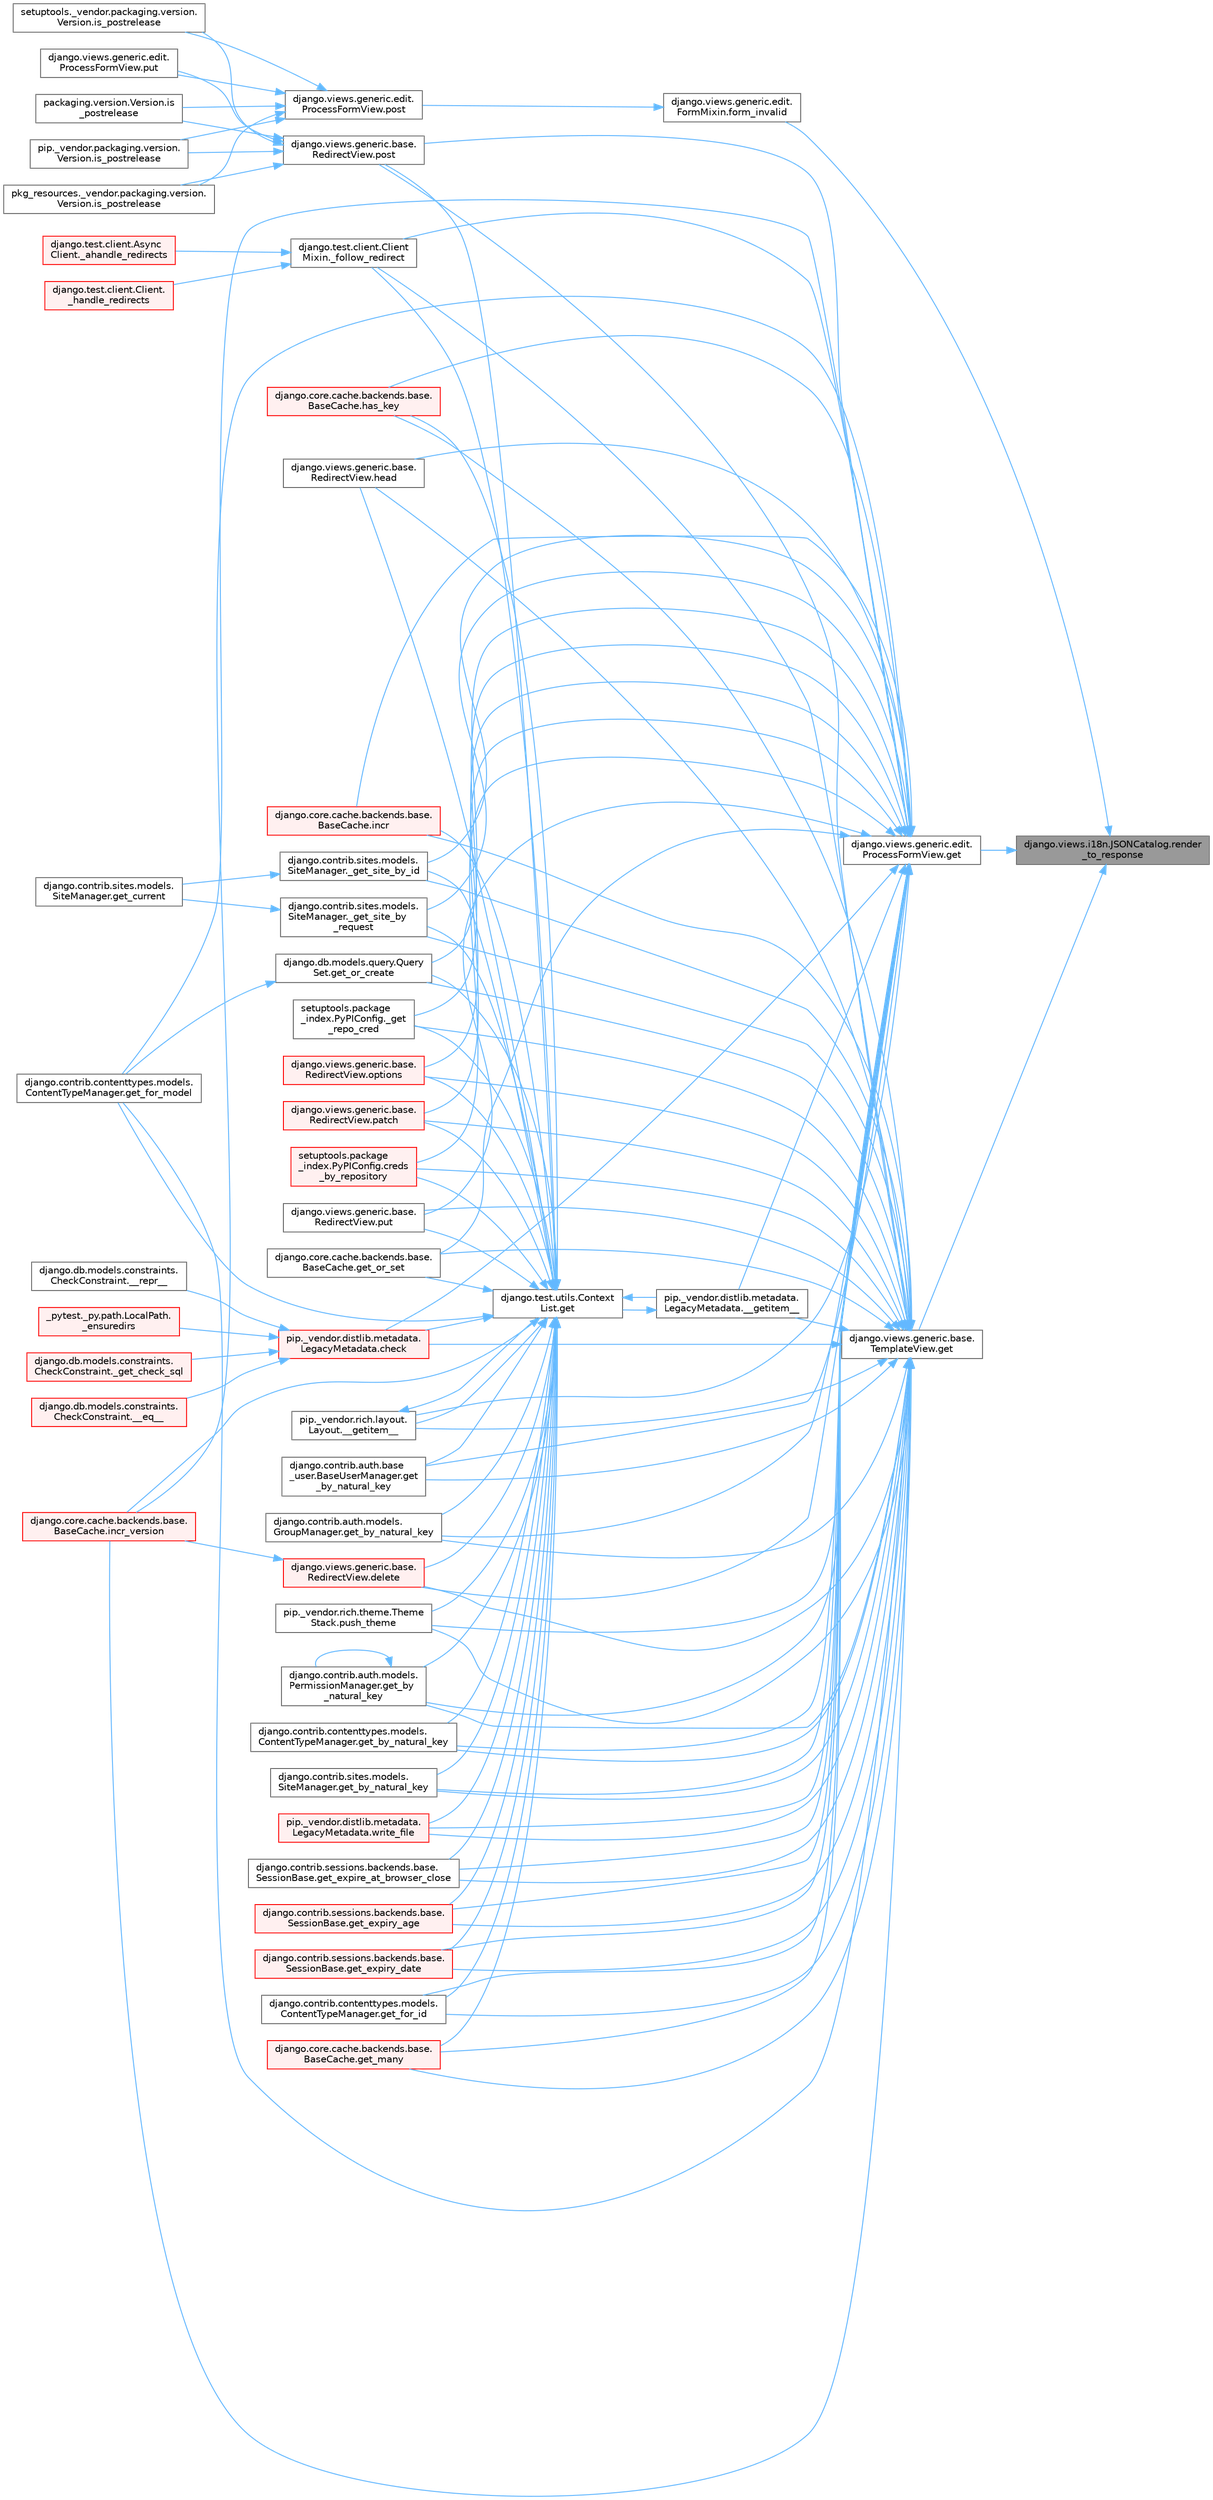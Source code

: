 digraph "django.views.i18n.JSONCatalog.render_to_response"
{
 // LATEX_PDF_SIZE
  bgcolor="transparent";
  edge [fontname=Helvetica,fontsize=10,labelfontname=Helvetica,labelfontsize=10];
  node [fontname=Helvetica,fontsize=10,shape=box,height=0.2,width=0.4];
  rankdir="RL";
  Node1 [id="Node000001",label="django.views.i18n.JSONCatalog.render\l_to_response",height=0.2,width=0.4,color="gray40", fillcolor="grey60", style="filled", fontcolor="black",tooltip=" "];
  Node1 -> Node2 [id="edge1_Node000001_Node000002",dir="back",color="steelblue1",style="solid",tooltip=" "];
  Node2 [id="Node000002",label="django.views.generic.edit.\lFormMixin.form_invalid",height=0.2,width=0.4,color="grey40", fillcolor="white", style="filled",URL="$classdjango_1_1views_1_1generic_1_1edit_1_1_form_mixin.html#a3a9a5e20aa7819a6749c1ab36efb4936",tooltip=" "];
  Node2 -> Node3 [id="edge2_Node000002_Node000003",dir="back",color="steelblue1",style="solid",tooltip=" "];
  Node3 [id="Node000003",label="django.views.generic.edit.\lProcessFormView.post",height=0.2,width=0.4,color="grey40", fillcolor="white", style="filled",URL="$classdjango_1_1views_1_1generic_1_1edit_1_1_process_form_view.html#a6cf9ff8c9dd22e940a921672ddd1fa0e",tooltip=" "];
  Node3 -> Node4 [id="edge3_Node000003_Node000004",dir="back",color="steelblue1",style="solid",tooltip=" "];
  Node4 [id="Node000004",label="packaging.version.Version.is\l_postrelease",height=0.2,width=0.4,color="grey40", fillcolor="white", style="filled",URL="$classpackaging_1_1version_1_1_version.html#adfb53ca0004e704963c79aafdd5ac254",tooltip=" "];
  Node3 -> Node5 [id="edge4_Node000003_Node000005",dir="back",color="steelblue1",style="solid",tooltip=" "];
  Node5 [id="Node000005",label="pip._vendor.packaging.version.\lVersion.is_postrelease",height=0.2,width=0.4,color="grey40", fillcolor="white", style="filled",URL="$classpip_1_1__vendor_1_1packaging_1_1version_1_1_version.html#a13ff52f4a2a330c24d84da8669cba0f3",tooltip=" "];
  Node3 -> Node6 [id="edge5_Node000003_Node000006",dir="back",color="steelblue1",style="solid",tooltip=" "];
  Node6 [id="Node000006",label="pkg_resources._vendor.packaging.version.\lVersion.is_postrelease",height=0.2,width=0.4,color="grey40", fillcolor="white", style="filled",URL="$classpkg__resources_1_1__vendor_1_1packaging_1_1version_1_1_version.html#a3e7f7c2c0c5a5401fd6b3dc67beb8d1d",tooltip=" "];
  Node3 -> Node7 [id="edge6_Node000003_Node000007",dir="back",color="steelblue1",style="solid",tooltip=" "];
  Node7 [id="Node000007",label="setuptools._vendor.packaging.version.\lVersion.is_postrelease",height=0.2,width=0.4,color="grey40", fillcolor="white", style="filled",URL="$classsetuptools_1_1__vendor_1_1packaging_1_1version_1_1_version.html#a5647516e2057e8ec08c323424ddaab70",tooltip=" "];
  Node3 -> Node8 [id="edge7_Node000003_Node000008",dir="back",color="steelblue1",style="solid",tooltip=" "];
  Node8 [id="Node000008",label="django.views.generic.edit.\lProcessFormView.put",height=0.2,width=0.4,color="grey40", fillcolor="white", style="filled",URL="$classdjango_1_1views_1_1generic_1_1edit_1_1_process_form_view.html#aca9b521620af475d8ce7abc52d04694d",tooltip=" "];
  Node1 -> Node9 [id="edge8_Node000001_Node000009",dir="back",color="steelblue1",style="solid",tooltip=" "];
  Node9 [id="Node000009",label="django.views.generic.base.\lTemplateView.get",height=0.2,width=0.4,color="grey40", fillcolor="white", style="filled",URL="$classdjango_1_1views_1_1generic_1_1base_1_1_template_view.html#a12232ec7fd058af76ce8c7af132ef915",tooltip=" "];
  Node9 -> Node10 [id="edge9_Node000009_Node000010",dir="back",color="steelblue1",style="solid",tooltip=" "];
  Node10 [id="Node000010",label="pip._vendor.distlib.metadata.\lLegacyMetadata.__getitem__",height=0.2,width=0.4,color="grey40", fillcolor="white", style="filled",URL="$classpip_1_1__vendor_1_1distlib_1_1metadata_1_1_legacy_metadata.html#a4bbfa90e12a85ff919edb328c979731c",tooltip=" "];
  Node10 -> Node11 [id="edge10_Node000010_Node000011",dir="back",color="steelblue1",style="solid",tooltip=" "];
  Node11 [id="Node000011",label="django.test.utils.Context\lList.get",height=0.2,width=0.4,color="grey40", fillcolor="white", style="filled",URL="$classdjango_1_1test_1_1utils_1_1_context_list.html#a1797663a8ac92f44dcb9ad281a896842",tooltip=" "];
  Node11 -> Node10 [id="edge11_Node000011_Node000010",dir="back",color="steelblue1",style="solid",tooltip=" "];
  Node11 -> Node12 [id="edge12_Node000011_Node000012",dir="back",color="steelblue1",style="solid",tooltip=" "];
  Node12 [id="Node000012",label="pip._vendor.rich.layout.\lLayout.__getitem__",height=0.2,width=0.4,color="grey40", fillcolor="white", style="filled",URL="$classpip_1_1__vendor_1_1rich_1_1layout_1_1_layout.html#add0ab2d771b738c1d8f491d5fc922238",tooltip=" "];
  Node12 -> Node11 [id="edge13_Node000012_Node000011",dir="back",color="steelblue1",style="solid",tooltip=" "];
  Node11 -> Node13 [id="edge14_Node000011_Node000013",dir="back",color="steelblue1",style="solid",tooltip=" "];
  Node13 [id="Node000013",label="django.test.client.Client\lMixin._follow_redirect",height=0.2,width=0.4,color="grey40", fillcolor="white", style="filled",URL="$classdjango_1_1test_1_1client_1_1_client_mixin.html#a8ef9c674c0e06268a84a19666287c660",tooltip=" "];
  Node13 -> Node14 [id="edge15_Node000013_Node000014",dir="back",color="steelblue1",style="solid",tooltip=" "];
  Node14 [id="Node000014",label="django.test.client.Async\lClient._ahandle_redirects",height=0.2,width=0.4,color="red", fillcolor="#FFF0F0", style="filled",URL="$classdjango_1_1test_1_1client_1_1_async_client.html#a8740fe0dc39e7fe74e515be78449ee76",tooltip=" "];
  Node13 -> Node3170 [id="edge16_Node000013_Node003170",dir="back",color="steelblue1",style="solid",tooltip=" "];
  Node3170 [id="Node003170",label="django.test.client.Client.\l_handle_redirects",height=0.2,width=0.4,color="red", fillcolor="#FFF0F0", style="filled",URL="$classdjango_1_1test_1_1client_1_1_client.html#a234b328f33c374ad181aa49c6515d469",tooltip=" "];
  Node11 -> Node1787 [id="edge17_Node000011_Node001787",dir="back",color="steelblue1",style="solid",tooltip=" "];
  Node1787 [id="Node001787",label="setuptools.package\l_index.PyPIConfig._get\l_repo_cred",height=0.2,width=0.4,color="grey40", fillcolor="white", style="filled",URL="$classsetuptools_1_1package__index_1_1_py_p_i_config.html#ae131b3373b6208486cc5f156eaa7265a",tooltip=" "];
  Node11 -> Node1788 [id="edge18_Node000011_Node001788",dir="back",color="steelblue1",style="solid",tooltip=" "];
  Node1788 [id="Node001788",label="django.contrib.sites.models.\lSiteManager._get_site_by_id",height=0.2,width=0.4,color="grey40", fillcolor="white", style="filled",URL="$classdjango_1_1contrib_1_1sites_1_1models_1_1_site_manager.html#aa2caa86610079c1d43d51ecd4eeffdfd",tooltip=" "];
  Node1788 -> Node1789 [id="edge19_Node001788_Node001789",dir="back",color="steelblue1",style="solid",tooltip=" "];
  Node1789 [id="Node001789",label="django.contrib.sites.models.\lSiteManager.get_current",height=0.2,width=0.4,color="grey40", fillcolor="white", style="filled",URL="$classdjango_1_1contrib_1_1sites_1_1models_1_1_site_manager.html#ac155c05735cdabcfa6cbe4ee00482659",tooltip=" "];
  Node11 -> Node1790 [id="edge20_Node000011_Node001790",dir="back",color="steelblue1",style="solid",tooltip=" "];
  Node1790 [id="Node001790",label="django.contrib.sites.models.\lSiteManager._get_site_by\l_request",height=0.2,width=0.4,color="grey40", fillcolor="white", style="filled",URL="$classdjango_1_1contrib_1_1sites_1_1models_1_1_site_manager.html#afe4ac1f1603e7bc2e95bd348c30e9d81",tooltip=" "];
  Node1790 -> Node1789 [id="edge21_Node001790_Node001789",dir="back",color="steelblue1",style="solid",tooltip=" "];
  Node11 -> Node1791 [id="edge22_Node000011_Node001791",dir="back",color="steelblue1",style="solid",tooltip=" "];
  Node1791 [id="Node001791",label="pip._vendor.distlib.metadata.\lLegacyMetadata.check",height=0.2,width=0.4,color="red", fillcolor="#FFF0F0", style="filled",URL="$classpip_1_1__vendor_1_1distlib_1_1metadata_1_1_legacy_metadata.html#a9f3d75961911af2473c8092d354b3d85",tooltip=" "];
  Node1791 -> Node755 [id="edge23_Node001791_Node000755",dir="back",color="steelblue1",style="solid",tooltip=" "];
  Node755 [id="Node000755",label="django.db.models.constraints.\lCheckConstraint.__eq__",height=0.2,width=0.4,color="red", fillcolor="#FFF0F0", style="filled",URL="$classdjango_1_1db_1_1models_1_1constraints_1_1_check_constraint.html#a55875a553e53009967129f8b8a269475",tooltip=" "];
  Node1791 -> Node756 [id="edge24_Node001791_Node000756",dir="back",color="steelblue1",style="solid",tooltip=" "];
  Node756 [id="Node000756",label="django.db.models.constraints.\lCheckConstraint.__repr__",height=0.2,width=0.4,color="grey40", fillcolor="white", style="filled",URL="$classdjango_1_1db_1_1models_1_1constraints_1_1_check_constraint.html#a5ee1e990e7235f77706fa7da45651b5f",tooltip=" "];
  Node1791 -> Node757 [id="edge25_Node001791_Node000757",dir="back",color="steelblue1",style="solid",tooltip=" "];
  Node757 [id="Node000757",label="_pytest._py.path.LocalPath.\l_ensuredirs",height=0.2,width=0.4,color="red", fillcolor="#FFF0F0", style="filled",URL="$class__pytest_1_1__py_1_1path_1_1_local_path.html#a0fa56f7616aa9008fbda709b5bd46302",tooltip=" "];
  Node1791 -> Node930 [id="edge26_Node001791_Node000930",dir="back",color="steelblue1",style="solid",tooltip=" "];
  Node930 [id="Node000930",label="django.db.models.constraints.\lCheckConstraint._get_check_sql",height=0.2,width=0.4,color="red", fillcolor="#FFF0F0", style="filled",URL="$classdjango_1_1db_1_1models_1_1constraints_1_1_check_constraint.html#ab552e7a1f32342445fc3de884f6602fa",tooltip=" "];
  Node11 -> Node1792 [id="edge27_Node000011_Node001792",dir="back",color="steelblue1",style="solid",tooltip=" "];
  Node1792 [id="Node001792",label="setuptools.package\l_index.PyPIConfig.creds\l_by_repository",height=0.2,width=0.4,color="red", fillcolor="#FFF0F0", style="filled",URL="$classsetuptools_1_1package__index_1_1_py_p_i_config.html#a277b3e89479d171582044b5f9eb920a0",tooltip=" "];
  Node11 -> Node1794 [id="edge28_Node000011_Node001794",dir="back",color="steelblue1",style="solid",tooltip=" "];
  Node1794 [id="Node001794",label="django.views.generic.base.\lRedirectView.delete",height=0.2,width=0.4,color="red", fillcolor="#FFF0F0", style="filled",URL="$classdjango_1_1views_1_1generic_1_1base_1_1_redirect_view.html#a7060a2e85ff141d1950dd42e436fb9f1",tooltip=" "];
  Node1794 -> Node512 [id="edge29_Node001794_Node000512",dir="back",color="steelblue1",style="solid",tooltip=" "];
  Node512 [id="Node000512",label="django.core.cache.backends.base.\lBaseCache.incr_version",height=0.2,width=0.4,color="red", fillcolor="#FFF0F0", style="filled",URL="$classdjango_1_1core_1_1cache_1_1backends_1_1base_1_1_base_cache.html#a3ac7d74ffcfca67e2afee86ecf858b34",tooltip=" "];
  Node11 -> Node1795 [id="edge30_Node000011_Node001795",dir="back",color="steelblue1",style="solid",tooltip=" "];
  Node1795 [id="Node001795",label="django.contrib.auth.base\l_user.BaseUserManager.get\l_by_natural_key",height=0.2,width=0.4,color="grey40", fillcolor="white", style="filled",URL="$classdjango_1_1contrib_1_1auth_1_1base__user_1_1_base_user_manager.html#a9e0cf0e3651ecbe163d9f87b076b0bf9",tooltip=" "];
  Node11 -> Node1796 [id="edge31_Node000011_Node001796",dir="back",color="steelblue1",style="solid",tooltip=" "];
  Node1796 [id="Node001796",label="django.contrib.auth.models.\lGroupManager.get_by_natural_key",height=0.2,width=0.4,color="grey40", fillcolor="white", style="filled",URL="$classdjango_1_1contrib_1_1auth_1_1models_1_1_group_manager.html#af57a9a2ac1ef277ef6f1956f9d25293e",tooltip=" "];
  Node11 -> Node1797 [id="edge32_Node000011_Node001797",dir="back",color="steelblue1",style="solid",tooltip=" "];
  Node1797 [id="Node001797",label="django.contrib.auth.models.\lPermissionManager.get_by\l_natural_key",height=0.2,width=0.4,color="grey40", fillcolor="white", style="filled",URL="$classdjango_1_1contrib_1_1auth_1_1models_1_1_permission_manager.html#a27621698d1bd2b3a2d73dbcd84db0cc3",tooltip=" "];
  Node1797 -> Node1797 [id="edge33_Node001797_Node001797",dir="back",color="steelblue1",style="solid",tooltip=" "];
  Node11 -> Node1798 [id="edge34_Node000011_Node001798",dir="back",color="steelblue1",style="solid",tooltip=" "];
  Node1798 [id="Node001798",label="django.contrib.contenttypes.models.\lContentTypeManager.get_by_natural_key",height=0.2,width=0.4,color="grey40", fillcolor="white", style="filled",URL="$classdjango_1_1contrib_1_1contenttypes_1_1models_1_1_content_type_manager.html#aa19a7b03514cc1871e322fd5aeb2ecbe",tooltip=" "];
  Node11 -> Node1799 [id="edge35_Node000011_Node001799",dir="back",color="steelblue1",style="solid",tooltip=" "];
  Node1799 [id="Node001799",label="django.contrib.sites.models.\lSiteManager.get_by_natural_key",height=0.2,width=0.4,color="grey40", fillcolor="white", style="filled",URL="$classdjango_1_1contrib_1_1sites_1_1models_1_1_site_manager.html#aeb05076243fd13bbdb7e1fe18794269c",tooltip=" "];
  Node11 -> Node1800 [id="edge36_Node000011_Node001800",dir="back",color="steelblue1",style="solid",tooltip=" "];
  Node1800 [id="Node001800",label="django.contrib.sessions.backends.base.\lSessionBase.get_expire_at_browser_close",height=0.2,width=0.4,color="grey40", fillcolor="white", style="filled",URL="$classdjango_1_1contrib_1_1sessions_1_1backends_1_1base_1_1_session_base.html#a84c6c4afda960d505a1b2a7d3f97d75f",tooltip=" "];
  Node11 -> Node1801 [id="edge37_Node000011_Node001801",dir="back",color="steelblue1",style="solid",tooltip=" "];
  Node1801 [id="Node001801",label="django.contrib.sessions.backends.base.\lSessionBase.get_expiry_age",height=0.2,width=0.4,color="red", fillcolor="#FFF0F0", style="filled",URL="$classdjango_1_1contrib_1_1sessions_1_1backends_1_1base_1_1_session_base.html#af853871a0f2af33b0fd38d04e9296e01",tooltip=" "];
  Node11 -> Node1802 [id="edge38_Node000011_Node001802",dir="back",color="steelblue1",style="solid",tooltip=" "];
  Node1802 [id="Node001802",label="django.contrib.sessions.backends.base.\lSessionBase.get_expiry_date",height=0.2,width=0.4,color="red", fillcolor="#FFF0F0", style="filled",URL="$classdjango_1_1contrib_1_1sessions_1_1backends_1_1base_1_1_session_base.html#af87a5a48ca86a64f795e97f3529df849",tooltip=" "];
  Node11 -> Node1804 [id="edge39_Node000011_Node001804",dir="back",color="steelblue1",style="solid",tooltip=" "];
  Node1804 [id="Node001804",label="django.contrib.contenttypes.models.\lContentTypeManager.get_for_id",height=0.2,width=0.4,color="grey40", fillcolor="white", style="filled",URL="$classdjango_1_1contrib_1_1contenttypes_1_1models_1_1_content_type_manager.html#a4f41aa06163cf8140d954a9d9ac0e99f",tooltip=" "];
  Node11 -> Node682 [id="edge40_Node000011_Node000682",dir="back",color="steelblue1",style="solid",tooltip=" "];
  Node682 [id="Node000682",label="django.contrib.contenttypes.models.\lContentTypeManager.get_for_model",height=0.2,width=0.4,color="grey40", fillcolor="white", style="filled",URL="$classdjango_1_1contrib_1_1contenttypes_1_1models_1_1_content_type_manager.html#a1b89bc07df6111e44f749d556f96a414",tooltip=" "];
  Node11 -> Node1805 [id="edge41_Node000011_Node001805",dir="back",color="steelblue1",style="solid",tooltip=" "];
  Node1805 [id="Node001805",label="django.core.cache.backends.base.\lBaseCache.get_many",height=0.2,width=0.4,color="red", fillcolor="#FFF0F0", style="filled",URL="$classdjango_1_1core_1_1cache_1_1backends_1_1base_1_1_base_cache.html#a1d156ab9ced75cecfa673cbee3ac9053",tooltip=" "];
  Node11 -> Node681 [id="edge42_Node000011_Node000681",dir="back",color="steelblue1",style="solid",tooltip=" "];
  Node681 [id="Node000681",label="django.db.models.query.Query\lSet.get_or_create",height=0.2,width=0.4,color="grey40", fillcolor="white", style="filled",URL="$classdjango_1_1db_1_1models_1_1query_1_1_query_set.html#a0f727927ec4d1b9f3087b831cc911c59",tooltip=" "];
  Node681 -> Node682 [id="edge43_Node000681_Node000682",dir="back",color="steelblue1",style="solid",tooltip=" "];
  Node11 -> Node697 [id="edge44_Node000011_Node000697",dir="back",color="steelblue1",style="solid",tooltip=" "];
  Node697 [id="Node000697",label="django.core.cache.backends.base.\lBaseCache.get_or_set",height=0.2,width=0.4,color="grey40", fillcolor="white", style="filled",URL="$classdjango_1_1core_1_1cache_1_1backends_1_1base_1_1_base_cache.html#ac478d532b4c2b74987f49ff8291e5343",tooltip=" "];
  Node11 -> Node1807 [id="edge45_Node000011_Node001807",dir="back",color="steelblue1",style="solid",tooltip=" "];
  Node1807 [id="Node001807",label="django.core.cache.backends.base.\lBaseCache.has_key",height=0.2,width=0.4,color="red", fillcolor="#FFF0F0", style="filled",URL="$classdjango_1_1core_1_1cache_1_1backends_1_1base_1_1_base_cache.html#a2d06a56d17661d63648e1ec13ae93d3b",tooltip=" "];
  Node11 -> Node1809 [id="edge46_Node000011_Node001809",dir="back",color="steelblue1",style="solid",tooltip=" "];
  Node1809 [id="Node001809",label="django.views.generic.base.\lRedirectView.head",height=0.2,width=0.4,color="grey40", fillcolor="white", style="filled",URL="$classdjango_1_1views_1_1generic_1_1base_1_1_redirect_view.html#a34f0a0a5fb94f117f4752789a8db216a",tooltip=" "];
  Node11 -> Node734 [id="edge47_Node000011_Node000734",dir="back",color="steelblue1",style="solid",tooltip=" "];
  Node734 [id="Node000734",label="django.core.cache.backends.base.\lBaseCache.incr",height=0.2,width=0.4,color="red", fillcolor="#FFF0F0", style="filled",URL="$classdjango_1_1core_1_1cache_1_1backends_1_1base_1_1_base_cache.html#ab502f06a18e16d3d1495fdf1dca28831",tooltip=" "];
  Node11 -> Node512 [id="edge48_Node000011_Node000512",dir="back",color="steelblue1",style="solid",tooltip=" "];
  Node11 -> Node1810 [id="edge49_Node000011_Node001810",dir="back",color="steelblue1",style="solid",tooltip=" "];
  Node1810 [id="Node001810",label="django.views.generic.base.\lRedirectView.options",height=0.2,width=0.4,color="red", fillcolor="#FFF0F0", style="filled",URL="$classdjango_1_1views_1_1generic_1_1base_1_1_redirect_view.html#a444de156c79647344c987295c47a76e1",tooltip=" "];
  Node11 -> Node1811 [id="edge50_Node000011_Node001811",dir="back",color="steelblue1",style="solid",tooltip=" "];
  Node1811 [id="Node001811",label="django.views.generic.base.\lRedirectView.patch",height=0.2,width=0.4,color="red", fillcolor="#FFF0F0", style="filled",URL="$classdjango_1_1views_1_1generic_1_1base_1_1_redirect_view.html#a1af0176656ad2642a86603a7f2efd6c8",tooltip=" "];
  Node11 -> Node1814 [id="edge51_Node000011_Node001814",dir="back",color="steelblue1",style="solid",tooltip=" "];
  Node1814 [id="Node001814",label="django.views.generic.base.\lRedirectView.post",height=0.2,width=0.4,color="grey40", fillcolor="white", style="filled",URL="$classdjango_1_1views_1_1generic_1_1base_1_1_redirect_view.html#a20f1374a926b81c739ea2672fbe38552",tooltip=" "];
  Node1814 -> Node4 [id="edge52_Node001814_Node000004",dir="back",color="steelblue1",style="solid",tooltip=" "];
  Node1814 -> Node5 [id="edge53_Node001814_Node000005",dir="back",color="steelblue1",style="solid",tooltip=" "];
  Node1814 -> Node6 [id="edge54_Node001814_Node000006",dir="back",color="steelblue1",style="solid",tooltip=" "];
  Node1814 -> Node7 [id="edge55_Node001814_Node000007",dir="back",color="steelblue1",style="solid",tooltip=" "];
  Node1814 -> Node8 [id="edge56_Node001814_Node000008",dir="back",color="steelblue1",style="solid",tooltip=" "];
  Node11 -> Node1815 [id="edge57_Node000011_Node001815",dir="back",color="steelblue1",style="solid",tooltip=" "];
  Node1815 [id="Node001815",label="pip._vendor.rich.theme.Theme\lStack.push_theme",height=0.2,width=0.4,color="grey40", fillcolor="white", style="filled",URL="$classpip_1_1__vendor_1_1rich_1_1theme_1_1_theme_stack.html#a59e2cc731ff921b7ce76aa4aa4eaf948",tooltip=" "];
  Node11 -> Node1816 [id="edge58_Node000011_Node001816",dir="back",color="steelblue1",style="solid",tooltip=" "];
  Node1816 [id="Node001816",label="django.views.generic.base.\lRedirectView.put",height=0.2,width=0.4,color="grey40", fillcolor="white", style="filled",URL="$classdjango_1_1views_1_1generic_1_1base_1_1_redirect_view.html#a898fb37aa8487c3c0ef4f20bd40ed854",tooltip=" "];
  Node11 -> Node1111 [id="edge59_Node000011_Node001111",dir="back",color="steelblue1",style="solid",tooltip=" "];
  Node1111 [id="Node001111",label="pip._vendor.distlib.metadata.\lLegacyMetadata.write_file",height=0.2,width=0.4,color="red", fillcolor="#FFF0F0", style="filled",URL="$classpip_1_1__vendor_1_1distlib_1_1metadata_1_1_legacy_metadata.html#a4b0b012bbb45bf51d369c39eeb3c734f",tooltip=" "];
  Node9 -> Node12 [id="edge60_Node000009_Node000012",dir="back",color="steelblue1",style="solid",tooltip=" "];
  Node9 -> Node13 [id="edge61_Node000009_Node000013",dir="back",color="steelblue1",style="solid",tooltip=" "];
  Node9 -> Node1787 [id="edge62_Node000009_Node001787",dir="back",color="steelblue1",style="solid",tooltip=" "];
  Node9 -> Node1788 [id="edge63_Node000009_Node001788",dir="back",color="steelblue1",style="solid",tooltip=" "];
  Node9 -> Node1790 [id="edge64_Node000009_Node001790",dir="back",color="steelblue1",style="solid",tooltip=" "];
  Node9 -> Node1791 [id="edge65_Node000009_Node001791",dir="back",color="steelblue1",style="solid",tooltip=" "];
  Node9 -> Node1792 [id="edge66_Node000009_Node001792",dir="back",color="steelblue1",style="solid",tooltip=" "];
  Node9 -> Node1794 [id="edge67_Node000009_Node001794",dir="back",color="steelblue1",style="solid",tooltip=" "];
  Node9 -> Node1795 [id="edge68_Node000009_Node001795",dir="back",color="steelblue1",style="solid",tooltip=" "];
  Node9 -> Node1796 [id="edge69_Node000009_Node001796",dir="back",color="steelblue1",style="solid",tooltip=" "];
  Node9 -> Node1797 [id="edge70_Node000009_Node001797",dir="back",color="steelblue1",style="solid",tooltip=" "];
  Node9 -> Node1798 [id="edge71_Node000009_Node001798",dir="back",color="steelblue1",style="solid",tooltip=" "];
  Node9 -> Node1799 [id="edge72_Node000009_Node001799",dir="back",color="steelblue1",style="solid",tooltip=" "];
  Node9 -> Node1800 [id="edge73_Node000009_Node001800",dir="back",color="steelblue1",style="solid",tooltip=" "];
  Node9 -> Node1801 [id="edge74_Node000009_Node001801",dir="back",color="steelblue1",style="solid",tooltip=" "];
  Node9 -> Node1802 [id="edge75_Node000009_Node001802",dir="back",color="steelblue1",style="solid",tooltip=" "];
  Node9 -> Node1804 [id="edge76_Node000009_Node001804",dir="back",color="steelblue1",style="solid",tooltip=" "];
  Node9 -> Node682 [id="edge77_Node000009_Node000682",dir="back",color="steelblue1",style="solid",tooltip=" "];
  Node9 -> Node1805 [id="edge78_Node000009_Node001805",dir="back",color="steelblue1",style="solid",tooltip=" "];
  Node9 -> Node681 [id="edge79_Node000009_Node000681",dir="back",color="steelblue1",style="solid",tooltip=" "];
  Node9 -> Node697 [id="edge80_Node000009_Node000697",dir="back",color="steelblue1",style="solid",tooltip=" "];
  Node9 -> Node1807 [id="edge81_Node000009_Node001807",dir="back",color="steelblue1",style="solid",tooltip=" "];
  Node9 -> Node1809 [id="edge82_Node000009_Node001809",dir="back",color="steelblue1",style="solid",tooltip=" "];
  Node9 -> Node734 [id="edge83_Node000009_Node000734",dir="back",color="steelblue1",style="solid",tooltip=" "];
  Node9 -> Node512 [id="edge84_Node000009_Node000512",dir="back",color="steelblue1",style="solid",tooltip=" "];
  Node9 -> Node1810 [id="edge85_Node000009_Node001810",dir="back",color="steelblue1",style="solid",tooltip=" "];
  Node9 -> Node1811 [id="edge86_Node000009_Node001811",dir="back",color="steelblue1",style="solid",tooltip=" "];
  Node9 -> Node1814 [id="edge87_Node000009_Node001814",dir="back",color="steelblue1",style="solid",tooltip=" "];
  Node9 -> Node1815 [id="edge88_Node000009_Node001815",dir="back",color="steelblue1",style="solid",tooltip=" "];
  Node9 -> Node1816 [id="edge89_Node000009_Node001816",dir="back",color="steelblue1",style="solid",tooltip=" "];
  Node9 -> Node1111 [id="edge90_Node000009_Node001111",dir="back",color="steelblue1",style="solid",tooltip=" "];
  Node1 -> Node1885 [id="edge91_Node000001_Node001885",dir="back",color="steelblue1",style="solid",tooltip=" "];
  Node1885 [id="Node001885",label="django.views.generic.edit.\lProcessFormView.get",height=0.2,width=0.4,color="grey40", fillcolor="white", style="filled",URL="$classdjango_1_1views_1_1generic_1_1edit_1_1_process_form_view.html#af7def109918828469fd90c209d775e40",tooltip=" "];
  Node1885 -> Node10 [id="edge92_Node001885_Node000010",dir="back",color="steelblue1",style="solid",tooltip=" "];
  Node1885 -> Node12 [id="edge93_Node001885_Node000012",dir="back",color="steelblue1",style="solid",tooltip=" "];
  Node1885 -> Node13 [id="edge94_Node001885_Node000013",dir="back",color="steelblue1",style="solid",tooltip=" "];
  Node1885 -> Node1787 [id="edge95_Node001885_Node001787",dir="back",color="steelblue1",style="solid",tooltip=" "];
  Node1885 -> Node1788 [id="edge96_Node001885_Node001788",dir="back",color="steelblue1",style="solid",tooltip=" "];
  Node1885 -> Node1790 [id="edge97_Node001885_Node001790",dir="back",color="steelblue1",style="solid",tooltip=" "];
  Node1885 -> Node1791 [id="edge98_Node001885_Node001791",dir="back",color="steelblue1",style="solid",tooltip=" "];
  Node1885 -> Node1792 [id="edge99_Node001885_Node001792",dir="back",color="steelblue1",style="solid",tooltip=" "];
  Node1885 -> Node1794 [id="edge100_Node001885_Node001794",dir="back",color="steelblue1",style="solid",tooltip=" "];
  Node1885 -> Node1795 [id="edge101_Node001885_Node001795",dir="back",color="steelblue1",style="solid",tooltip=" "];
  Node1885 -> Node1796 [id="edge102_Node001885_Node001796",dir="back",color="steelblue1",style="solid",tooltip=" "];
  Node1885 -> Node1797 [id="edge103_Node001885_Node001797",dir="back",color="steelblue1",style="solid",tooltip=" "];
  Node1885 -> Node1798 [id="edge104_Node001885_Node001798",dir="back",color="steelblue1",style="solid",tooltip=" "];
  Node1885 -> Node1799 [id="edge105_Node001885_Node001799",dir="back",color="steelblue1",style="solid",tooltip=" "];
  Node1885 -> Node1800 [id="edge106_Node001885_Node001800",dir="back",color="steelblue1",style="solid",tooltip=" "];
  Node1885 -> Node1801 [id="edge107_Node001885_Node001801",dir="back",color="steelblue1",style="solid",tooltip=" "];
  Node1885 -> Node1802 [id="edge108_Node001885_Node001802",dir="back",color="steelblue1",style="solid",tooltip=" "];
  Node1885 -> Node1804 [id="edge109_Node001885_Node001804",dir="back",color="steelblue1",style="solid",tooltip=" "];
  Node1885 -> Node682 [id="edge110_Node001885_Node000682",dir="back",color="steelblue1",style="solid",tooltip=" "];
  Node1885 -> Node1805 [id="edge111_Node001885_Node001805",dir="back",color="steelblue1",style="solid",tooltip=" "];
  Node1885 -> Node681 [id="edge112_Node001885_Node000681",dir="back",color="steelblue1",style="solid",tooltip=" "];
  Node1885 -> Node697 [id="edge113_Node001885_Node000697",dir="back",color="steelblue1",style="solid",tooltip=" "];
  Node1885 -> Node1807 [id="edge114_Node001885_Node001807",dir="back",color="steelblue1",style="solid",tooltip=" "];
  Node1885 -> Node1809 [id="edge115_Node001885_Node001809",dir="back",color="steelblue1",style="solid",tooltip=" "];
  Node1885 -> Node734 [id="edge116_Node001885_Node000734",dir="back",color="steelblue1",style="solid",tooltip=" "];
  Node1885 -> Node512 [id="edge117_Node001885_Node000512",dir="back",color="steelblue1",style="solid",tooltip=" "];
  Node1885 -> Node1810 [id="edge118_Node001885_Node001810",dir="back",color="steelblue1",style="solid",tooltip=" "];
  Node1885 -> Node1811 [id="edge119_Node001885_Node001811",dir="back",color="steelblue1",style="solid",tooltip=" "];
  Node1885 -> Node1814 [id="edge120_Node001885_Node001814",dir="back",color="steelblue1",style="solid",tooltip=" "];
  Node1885 -> Node1815 [id="edge121_Node001885_Node001815",dir="back",color="steelblue1",style="solid",tooltip=" "];
  Node1885 -> Node1816 [id="edge122_Node001885_Node001816",dir="back",color="steelblue1",style="solid",tooltip=" "];
  Node1885 -> Node1111 [id="edge123_Node001885_Node001111",dir="back",color="steelblue1",style="solid",tooltip=" "];
}
